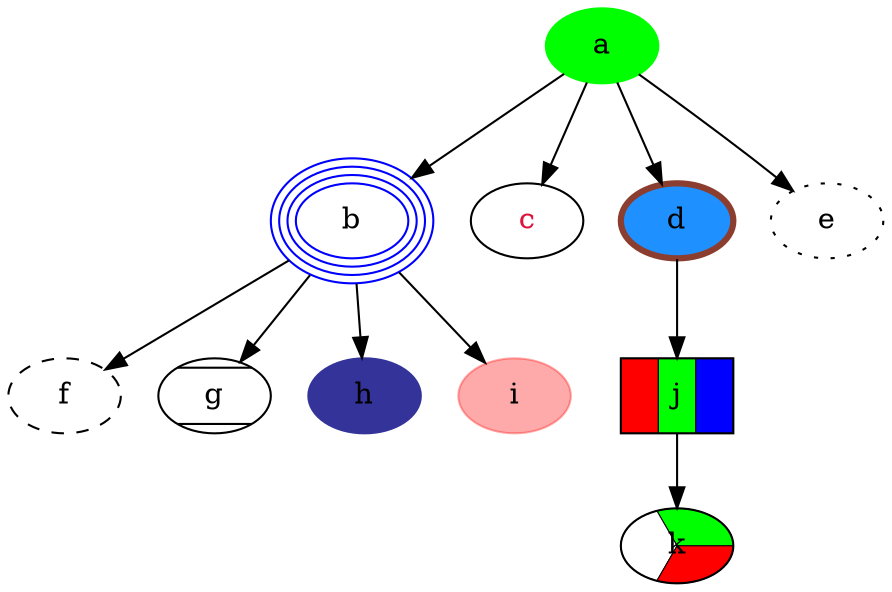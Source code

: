 digraph MyGraph {
  a [style=filled,color=green]
  b [peripheries=4,color=blue]
  c [fontcolor=crimson]
  d [style=filled,fillcolor=dodgerblue,color=coral4,penwidth=3]
  e [style=dotted]
  f [style=dashed]
  g [style=diagonals]
  h [style=filled,color="#333399"]
  i [style=filled,color="#ff000055"]
  j [shape=box,style=striped,fillcolor="red:green:blue"]
  k [style=wedged,fillcolor="green:white:red"]
  a -> b
  a -> c
  a -> d
  a -> e
  b -> f
  b -> g
  b -> h
  b -> i
  d -> j
  j -> k
}